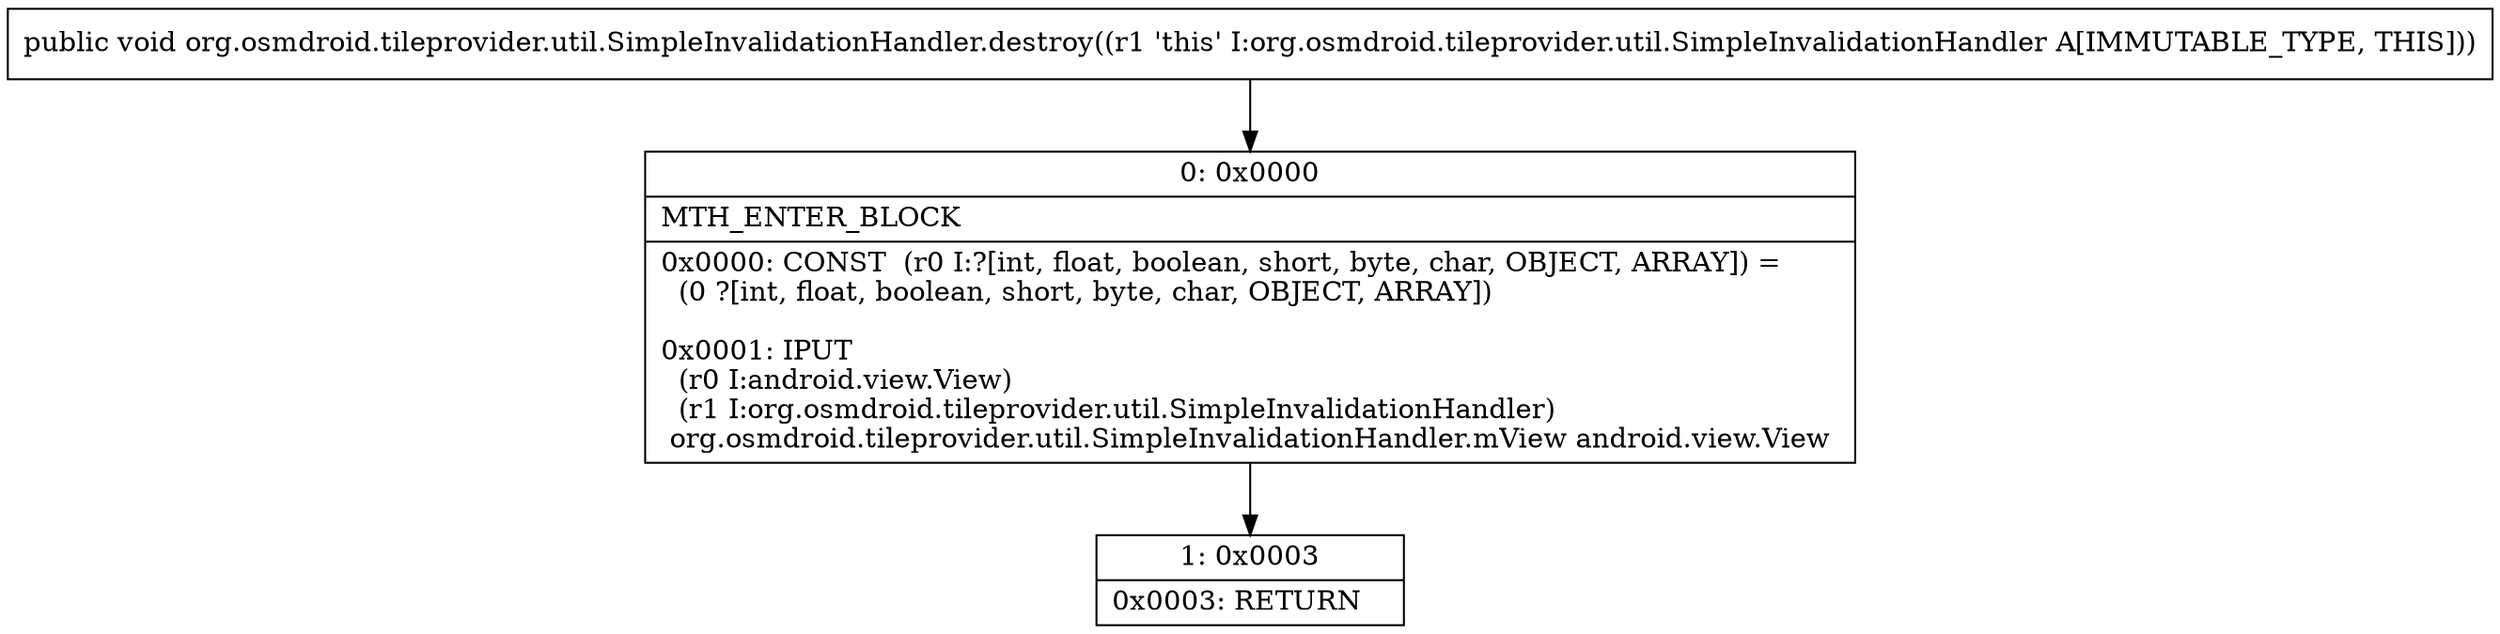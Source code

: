 digraph "CFG fororg.osmdroid.tileprovider.util.SimpleInvalidationHandler.destroy()V" {
Node_0 [shape=record,label="{0\:\ 0x0000|MTH_ENTER_BLOCK\l|0x0000: CONST  (r0 I:?[int, float, boolean, short, byte, char, OBJECT, ARRAY]) = \l  (0 ?[int, float, boolean, short, byte, char, OBJECT, ARRAY])\l \l0x0001: IPUT  \l  (r0 I:android.view.View)\l  (r1 I:org.osmdroid.tileprovider.util.SimpleInvalidationHandler)\l org.osmdroid.tileprovider.util.SimpleInvalidationHandler.mView android.view.View \l}"];
Node_1 [shape=record,label="{1\:\ 0x0003|0x0003: RETURN   \l}"];
MethodNode[shape=record,label="{public void org.osmdroid.tileprovider.util.SimpleInvalidationHandler.destroy((r1 'this' I:org.osmdroid.tileprovider.util.SimpleInvalidationHandler A[IMMUTABLE_TYPE, THIS])) }"];
MethodNode -> Node_0;
Node_0 -> Node_1;
}

